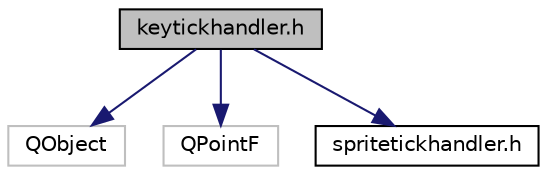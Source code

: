 digraph "keytickhandler.h"
{
 // LATEX_PDF_SIZE
  edge [fontname="Helvetica",fontsize="10",labelfontname="Helvetica",labelfontsize="10"];
  node [fontname="Helvetica",fontsize="10",shape=record];
  Node1 [label="keytickhandler.h",height=0.2,width=0.4,color="black", fillcolor="grey75", style="filled", fontcolor="black",tooltip="Déclaration de la classe KeyTickHandler."];
  Node1 -> Node2 [color="midnightblue",fontsize="10",style="solid"];
  Node2 [label="QObject",height=0.2,width=0.4,color="grey75", fillcolor="white", style="filled",tooltip=" "];
  Node1 -> Node3 [color="midnightblue",fontsize="10",style="solid"];
  Node3 [label="QPointF",height=0.2,width=0.4,color="grey75", fillcolor="white", style="filled",tooltip=" "];
  Node1 -> Node4 [color="midnightblue",fontsize="10",style="solid"];
  Node4 [label="spritetickhandler.h",height=0.2,width=0.4,color="black", fillcolor="white", style="filled",URL="$spritetickhandler_8h.html",tooltip="Déclaration de la classe SpriteTickHandler."];
}
